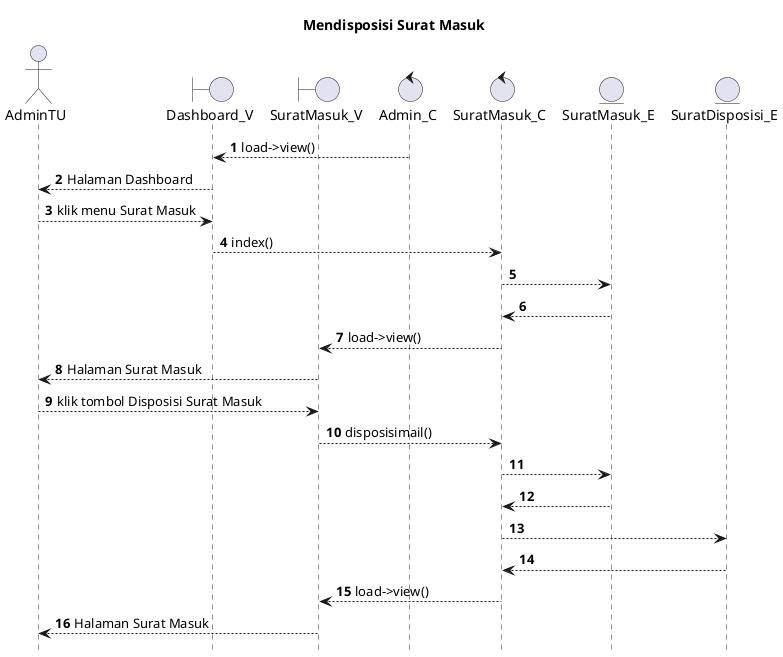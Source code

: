 @startuml

autonumber
hide footbox
title Mendisposisi Surat Masuk

Actor AdminTU
boundary Dashboard_V
boundary SuratMasuk_V
control Admin_C
control SuratMasuk_C
Entity SuratMasuk_E
Entity SuratDisposisi_E

Admin_C --> Dashboard_V: load->view()
Dashboard_V --> AdminTU: Halaman Dashboard
AdminTU --> Dashboard_V: klik menu Surat Masuk
Dashboard_V --> SuratMasuk_C: index()
SuratMasuk_C --> SuratMasuk_E:
    
    SuratMasuk_E --> SuratMasuk_C:
    SuratMasuk_C --> SuratMasuk_V: load->view()
    SuratMasuk_V --> AdminTU: Halaman Surat Masuk

AdminTU --> SuratMasuk_V: klik tombol Disposisi Surat Masuk
SuratMasuk_V --> SuratMasuk_C: disposisimail()
SuratMasuk_C --> SuratMasuk_E:
   
    SuratMasuk_E --> SuratMasuk_C:

SuratMasuk_C --> SuratDisposisi_E:
   
    SuratDisposisi_E --> SuratMasuk_C:    
    SuratMasuk_C --> SuratMasuk_V: load->view()
    SuratMasuk_V --> AdminTU: Halaman Surat Masuk

@enduml
